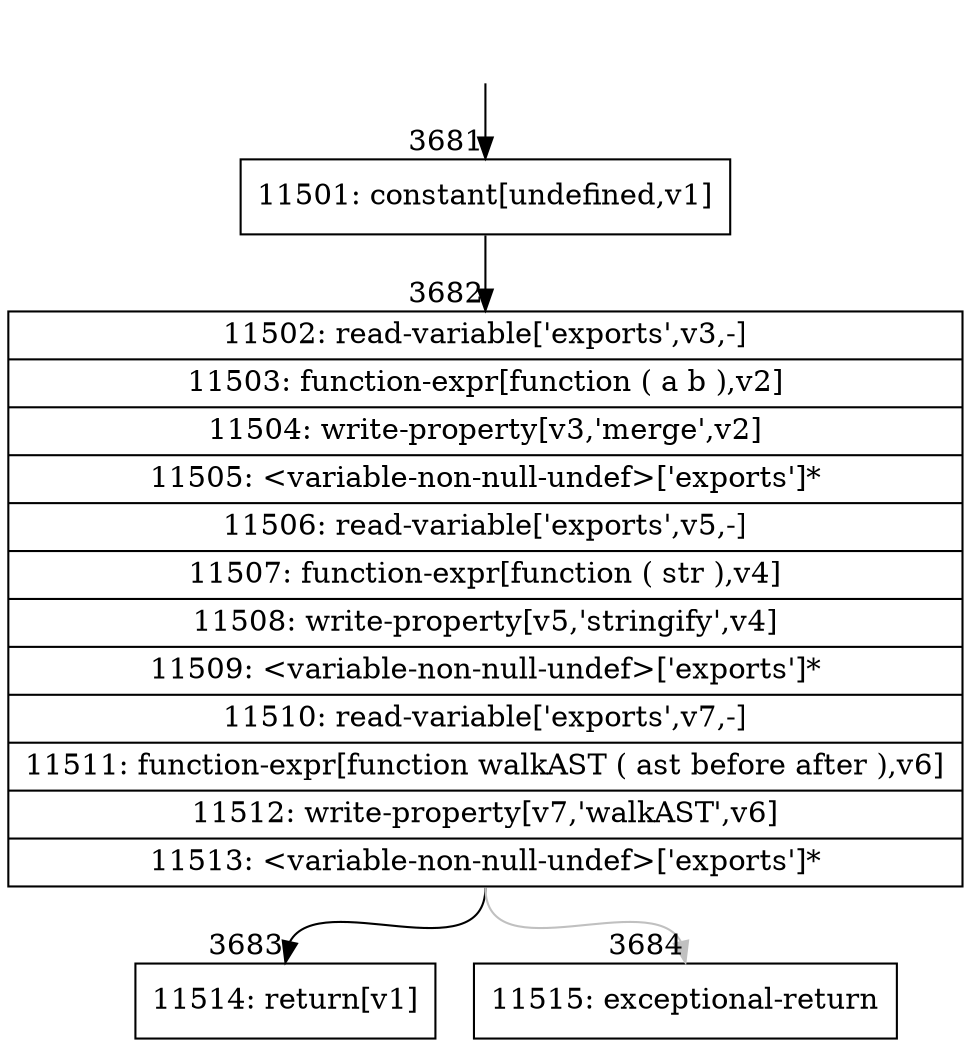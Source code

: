 digraph {
rankdir="TD"
BB_entry206[shape=none,label=""];
BB_entry206 -> BB3681 [tailport=s, headport=n, headlabel="    3681"]
BB3681 [shape=record label="{11501: constant[undefined,v1]}" ] 
BB3681 -> BB3682 [tailport=s, headport=n, headlabel="      3682"]
BB3682 [shape=record label="{11502: read-variable['exports',v3,-]|11503: function-expr[function ( a b ),v2]|11504: write-property[v3,'merge',v2]|11505: \<variable-non-null-undef\>['exports']*|11506: read-variable['exports',v5,-]|11507: function-expr[function ( str ),v4]|11508: write-property[v5,'stringify',v4]|11509: \<variable-non-null-undef\>['exports']*|11510: read-variable['exports',v7,-]|11511: function-expr[function walkAST ( ast before after ),v6]|11512: write-property[v7,'walkAST',v6]|11513: \<variable-non-null-undef\>['exports']*}" ] 
BB3682 -> BB3683 [tailport=s, headport=n, headlabel="      3683"]
BB3682 -> BB3684 [tailport=s, headport=n, color=gray, headlabel="      3684"]
BB3683 [shape=record label="{11514: return[v1]}" ] 
BB3684 [shape=record label="{11515: exceptional-return}" ] 
//#$~ 3855
}
